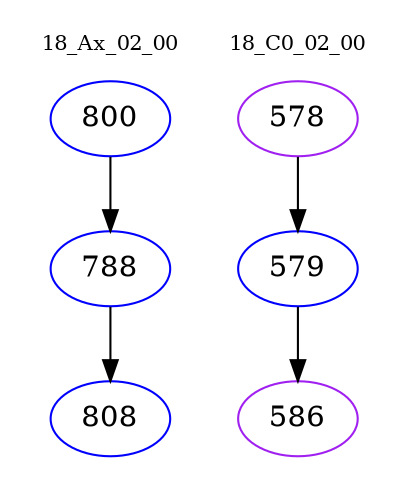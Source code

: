 digraph{
subgraph cluster_0 {
color = white
label = "18_Ax_02_00";
fontsize=10;
T0_800 [label="800", color="blue"]
T0_800 -> T0_788 [color="black"]
T0_788 [label="788", color="blue"]
T0_788 -> T0_808 [color="black"]
T0_808 [label="808", color="blue"]
}
subgraph cluster_1 {
color = white
label = "18_C0_02_00";
fontsize=10;
T1_578 [label="578", color="purple"]
T1_578 -> T1_579 [color="black"]
T1_579 [label="579", color="blue"]
T1_579 -> T1_586 [color="black"]
T1_586 [label="586", color="purple"]
}
}
